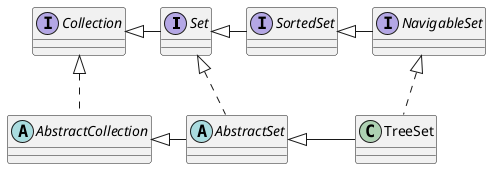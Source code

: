 @startuml

interface Set
interface NavigableSet
interface Collection

abstract AbstractSet
abstract AbstractCollection

interface SortedSet

class TreeSet{

}

AbstractSet <|- TreeSet
NavigableSet <|.. TreeSet

AbstractCollection <|- AbstractSet
Set <|.. AbstractSet

SortedSet <|- NavigableSet

Collection <|.. AbstractCollection

Set <|- SortedSet
Collection <|- Set

@enduml